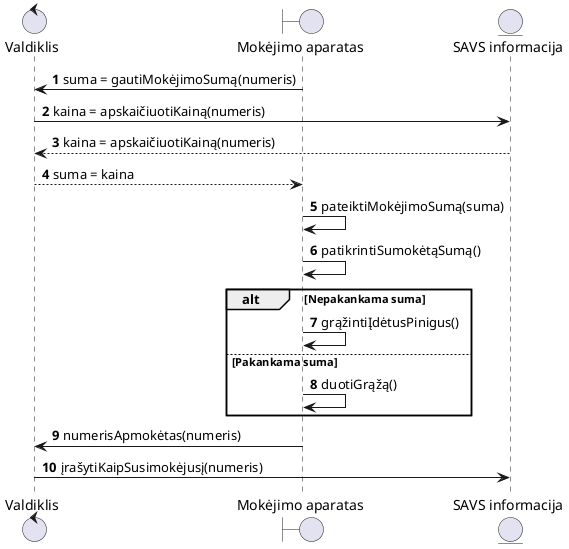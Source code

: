 @startuml
/' Kadangi komunikacijos diagramos PlantUML pakete nėra palaikomos, alternatyviai kuriamos sekų diagramos'/

autonumber

control Valdiklis
boundary "Mokėjimo aparatas" as MokejimoAparatas
entity "SAVS informacija" as SAVSInformacija

MokejimoAparatas -> Valdiklis : suma = gautiMokėjimoSumą(numeris)
Valdiklis -> SAVSInformacija : kaina = apskaičiuotiKainą(numeris)
Valdiklis <-- SAVSInformacija : kaina = apskaičiuotiKainą(numeris)
MokejimoAparatas <-- Valdiklis : suma = kaina
MokejimoAparatas -> MokejimoAparatas : pateiktiMokėjimoSumą(suma)
MokejimoAparatas -> MokejimoAparatas : patikrintiSumokėtąSumą()
alt Nepakankama suma
MokejimoAparatas -> MokejimoAparatas : grąžintiĮdėtusPinigus()
else Pakankama suma
MokejimoAparatas -> MokejimoAparatas : duotiGrąžą()
end
MokejimoAparatas -> Valdiklis : numerisApmokėtas(numeris)
Valdiklis -> SAVSInformacija : įrašytiKaipSusimokėjusį(numeris)




@enduml